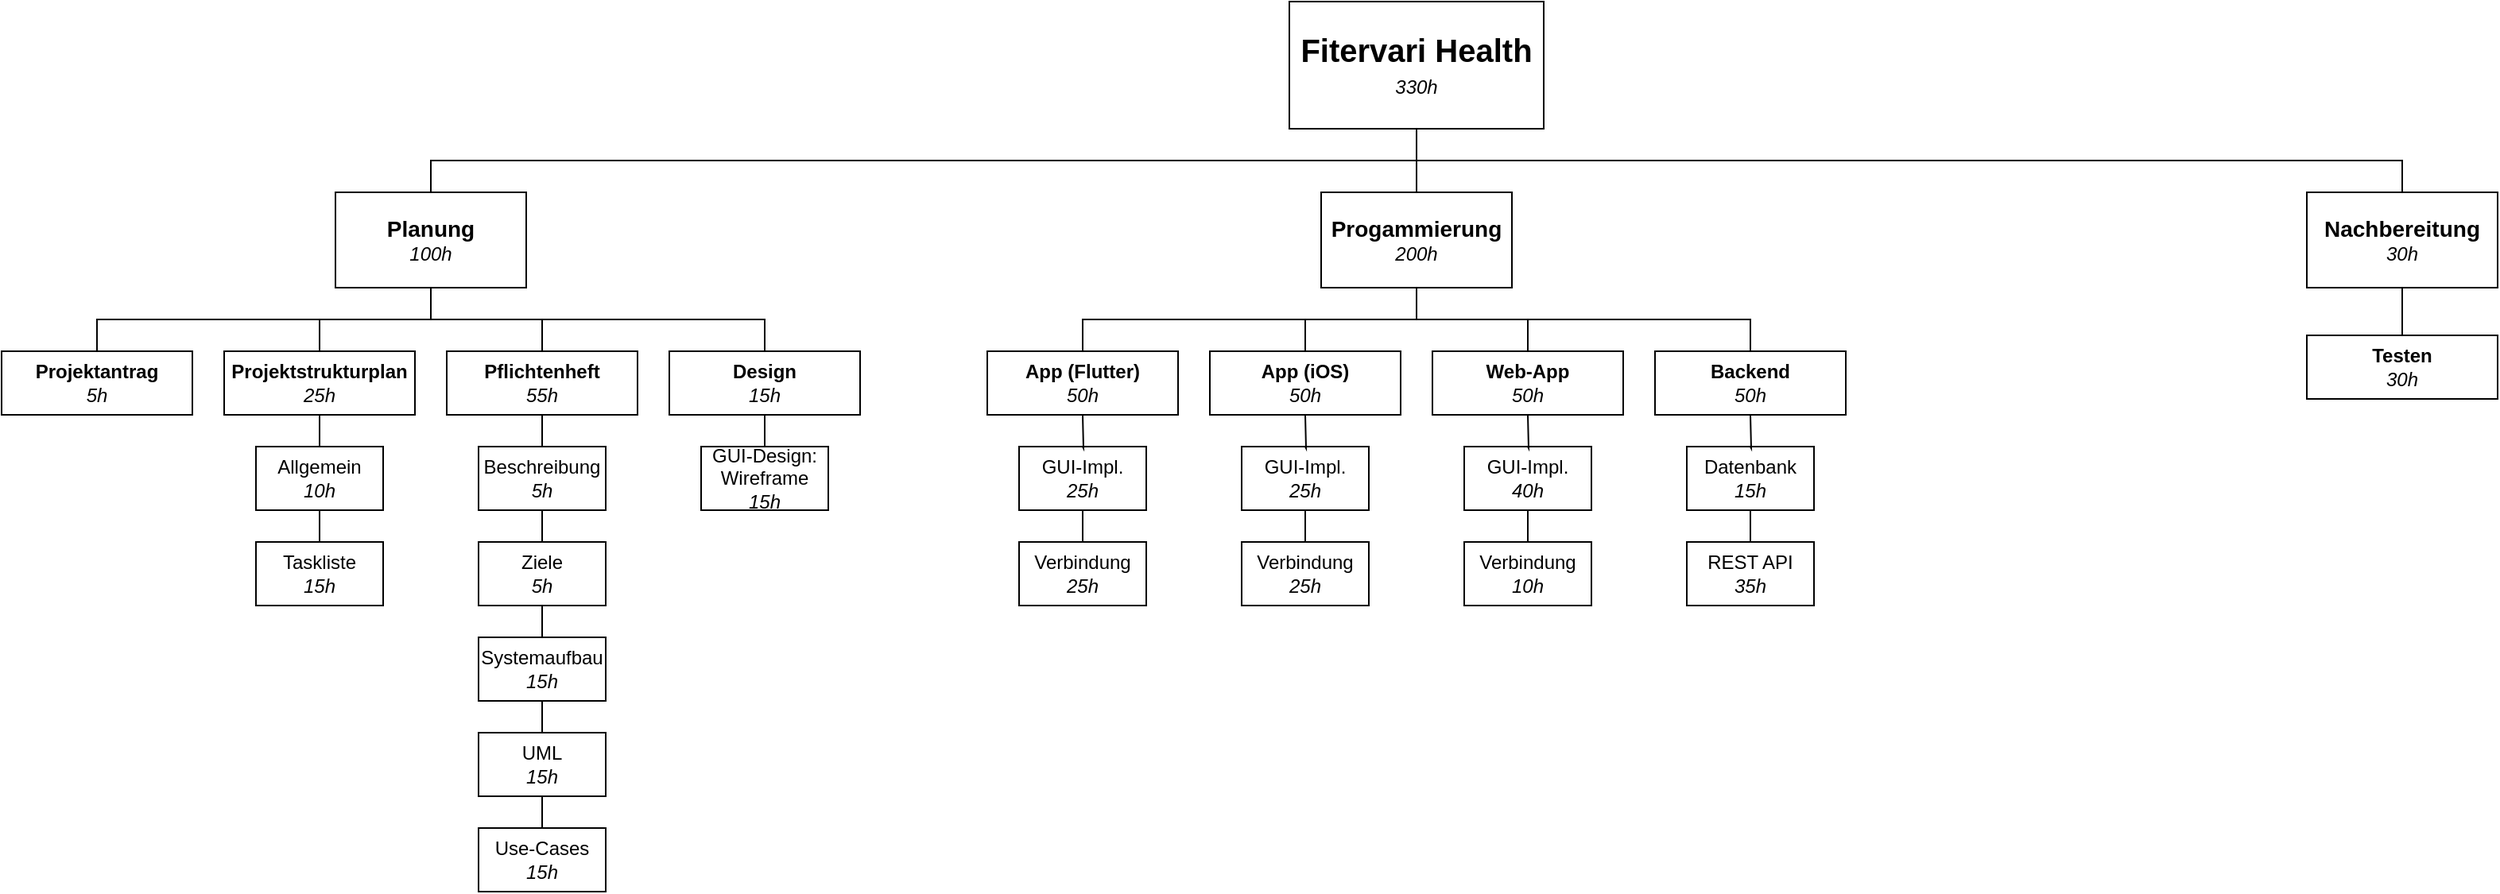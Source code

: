 <mxfile version="15.4.3" type="google"><diagram id="aeNpHqD3JUuauOMIu9Yj" name="Page-1"><mxGraphModel dx="5114" dy="1837" grid="1" gridSize="10" guides="1" tooltips="1" connect="1" arrows="1" fold="1" page="1" pageScale="1" pageWidth="1654" pageHeight="1169" math="0" shadow="0"><root><mxCell id="0"/><mxCell id="1" parent="0"/><mxCell id="Jv9iKbY3EDpl5c6I6ihh-16" style="edgeStyle=orthogonalEdgeStyle;rounded=0;orthogonalLoop=1;jettySize=auto;html=1;endArrow=none;endFill=0;" parent="1" source="Jv9iKbY3EDpl5c6I6ihh-19" target="Jv9iKbY3EDpl5c6I6ihh-29" edge="1"><mxGeometry relative="1" as="geometry"/></mxCell><mxCell id="Jv9iKbY3EDpl5c6I6ihh-17" style="edgeStyle=orthogonalEdgeStyle;rounded=0;orthogonalLoop=1;jettySize=auto;html=1;endArrow=none;endFill=0;" parent="1" source="Jv9iKbY3EDpl5c6I6ihh-19" target="Jv9iKbY3EDpl5c6I6ihh-45" edge="1"><mxGeometry relative="1" as="geometry"><Array as="points"><mxPoint x="-722" y="390"/><mxPoint x="-102" y="390"/></Array></mxGeometry></mxCell><mxCell id="Jv9iKbY3EDpl5c6I6ihh-18" style="edgeStyle=orthogonalEdgeStyle;rounded=0;orthogonalLoop=1;jettySize=auto;html=1;endArrow=none;endFill=0;" parent="1" source="Jv9iKbY3EDpl5c6I6ihh-19" target="Jv9iKbY3EDpl5c6I6ihh-24" edge="1"><mxGeometry relative="1" as="geometry"><Array as="points"><mxPoint x="-722" y="390"/><mxPoint x="-1342" y="390"/></Array></mxGeometry></mxCell><mxCell id="Jv9iKbY3EDpl5c6I6ihh-19" value="&lt;span style=&quot;font-size: 20px&quot;&gt;Fitervari Health&lt;/span&gt;&lt;br style=&quot;font-size: 16px&quot;&gt;&lt;span style=&quot;font-weight: normal&quot;&gt;&lt;i&gt;&lt;font style=&quot;font-size: 12px&quot;&gt;330h&lt;/font&gt;&lt;/i&gt;&lt;/span&gt;" style="rounded=0;whiteSpace=wrap;html=1;fontStyle=1;fontSize=16;" parent="1" vertex="1"><mxGeometry x="-802" y="290" width="160" height="80" as="geometry"/></mxCell><mxCell id="Jv9iKbY3EDpl5c6I6ihh-20" style="edgeStyle=orthogonalEdgeStyle;rounded=0;orthogonalLoop=1;jettySize=auto;html=1;endArrow=none;endFill=0;" parent="1" source="Jv9iKbY3EDpl5c6I6ihh-24" target="Jv9iKbY3EDpl5c6I6ihh-30" edge="1"><mxGeometry relative="1" as="geometry"><Array as="points"><mxPoint x="-1342" y="490"/><mxPoint x="-1552" y="490"/></Array></mxGeometry></mxCell><mxCell id="Jv9iKbY3EDpl5c6I6ihh-21" style="edgeStyle=orthogonalEdgeStyle;rounded=0;orthogonalLoop=1;jettySize=auto;html=1;endArrow=none;endFill=0;" parent="1" source="Jv9iKbY3EDpl5c6I6ihh-24" target="Jv9iKbY3EDpl5c6I6ihh-32" edge="1"><mxGeometry relative="1" as="geometry"/></mxCell><mxCell id="Jv9iKbY3EDpl5c6I6ihh-22" style="edgeStyle=orthogonalEdgeStyle;rounded=0;orthogonalLoop=1;jettySize=auto;html=1;endArrow=none;endFill=0;" parent="1" source="Jv9iKbY3EDpl5c6I6ihh-24" target="Jv9iKbY3EDpl5c6I6ihh-36" edge="1"><mxGeometry relative="1" as="geometry"/></mxCell><mxCell id="Jv9iKbY3EDpl5c6I6ihh-23" style="edgeStyle=orthogonalEdgeStyle;rounded=0;orthogonalLoop=1;jettySize=auto;html=1;endArrow=none;endFill=0;" parent="1" source="Jv9iKbY3EDpl5c6I6ihh-24" target="Jv9iKbY3EDpl5c6I6ihh-49" edge="1"><mxGeometry relative="1" as="geometry"><Array as="points"><mxPoint x="-1342" y="490"/><mxPoint x="-1132" y="490"/></Array></mxGeometry></mxCell><mxCell id="Jv9iKbY3EDpl5c6I6ihh-24" value="&lt;font style=&quot;font-size: 14px&quot;&gt;Planung&lt;/font&gt;&lt;br&gt;&lt;span style=&quot;font-weight: normal&quot;&gt;&lt;i&gt;100h&lt;/i&gt;&lt;/span&gt;" style="rounded=0;whiteSpace=wrap;html=1;fontStyle=1" parent="1" vertex="1"><mxGeometry x="-1402" y="410" width="120" height="60" as="geometry"/></mxCell><mxCell id="Jv9iKbY3EDpl5c6I6ihh-25" style="edgeStyle=orthogonalEdgeStyle;rounded=0;orthogonalLoop=1;jettySize=auto;html=1;endArrow=none;endFill=0;" parent="1" source="Jv9iKbY3EDpl5c6I6ihh-29" target="Jv9iKbY3EDpl5c6I6ihh-38" edge="1"><mxGeometry relative="1" as="geometry"><Array as="points"><mxPoint x="-722" y="490"/><mxPoint x="-932" y="490"/></Array></mxGeometry></mxCell><mxCell id="Jv9iKbY3EDpl5c6I6ihh-26" style="edgeStyle=orthogonalEdgeStyle;rounded=0;orthogonalLoop=1;jettySize=auto;html=1;endArrow=none;endFill=0;" parent="1" source="Jv9iKbY3EDpl5c6I6ihh-29" target="Jv9iKbY3EDpl5c6I6ihh-40" edge="1"><mxGeometry relative="1" as="geometry"/></mxCell><mxCell id="Jv9iKbY3EDpl5c6I6ihh-27" style="edgeStyle=orthogonalEdgeStyle;rounded=0;orthogonalLoop=1;jettySize=auto;html=1;endArrow=none;endFill=0;" parent="1" source="Jv9iKbY3EDpl5c6I6ihh-29" target="Jv9iKbY3EDpl5c6I6ihh-39" edge="1"><mxGeometry relative="1" as="geometry"/></mxCell><mxCell id="Jv9iKbY3EDpl5c6I6ihh-28" style="edgeStyle=orthogonalEdgeStyle;rounded=0;orthogonalLoop=1;jettySize=auto;html=1;endArrow=none;endFill=0;" parent="1" source="Jv9iKbY3EDpl5c6I6ihh-29" target="Jv9iKbY3EDpl5c6I6ihh-50" edge="1"><mxGeometry relative="1" as="geometry"><Array as="points"><mxPoint x="-722" y="490"/><mxPoint x="-512" y="490"/></Array></mxGeometry></mxCell><mxCell id="Jv9iKbY3EDpl5c6I6ihh-29" value="&lt;font style=&quot;font-size: 14px&quot;&gt;Progammierung&lt;/font&gt;&lt;br&gt;&lt;span style=&quot;font-weight: normal&quot;&gt;&lt;i&gt;200h&lt;/i&gt;&lt;/span&gt;" style="rounded=0;whiteSpace=wrap;html=1;fontStyle=1" parent="1" vertex="1"><mxGeometry x="-782" y="410" width="120" height="60" as="geometry"/></mxCell><mxCell id="Jv9iKbY3EDpl5c6I6ihh-30" value="&lt;span&gt;Projektantrag&lt;br&gt;&lt;i style=&quot;font-weight: normal&quot;&gt;5h&lt;/i&gt;&lt;br&gt;&lt;/span&gt;" style="rounded=0;whiteSpace=wrap;html=1;fontStyle=1" parent="1" vertex="1"><mxGeometry x="-1612" y="510" width="120" height="40" as="geometry"/></mxCell><mxCell id="Jv9iKbY3EDpl5c6I6ihh-31" style="edgeStyle=orthogonalEdgeStyle;rounded=0;orthogonalLoop=1;jettySize=auto;html=1;endArrow=none;endFill=0;" parent="1" source="Jv9iKbY3EDpl5c6I6ihh-32" target="Jv9iKbY3EDpl5c6I6ihh-76" edge="1"><mxGeometry relative="1" as="geometry"/></mxCell><mxCell id="Jv9iKbY3EDpl5c6I6ihh-32" value="&lt;span&gt;Projektstrukturplan&lt;br&gt;&lt;i style=&quot;font-weight: normal&quot;&gt;25h&lt;/i&gt;&lt;br&gt;&lt;/span&gt;" style="rounded=0;whiteSpace=wrap;html=1;fontStyle=1" parent="1" vertex="1"><mxGeometry x="-1472" y="510" width="120" height="40" as="geometry"/></mxCell><mxCell id="Jv9iKbY3EDpl5c6I6ihh-35" value="" style="edgeStyle=orthogonalEdgeStyle;rounded=0;orthogonalLoop=1;jettySize=auto;html=1;endArrow=none;endFill=0;" parent="1" source="Jv9iKbY3EDpl5c6I6ihh-36" target="Jv9iKbY3EDpl5c6I6ihh-48" edge="1"><mxGeometry relative="1" as="geometry"/></mxCell><mxCell id="Jv9iKbY3EDpl5c6I6ihh-36" value="&lt;span&gt;Pflichtenheft&lt;br&gt;&lt;i style=&quot;font-weight: normal&quot;&gt;55h&lt;/i&gt;&lt;br&gt;&lt;/span&gt;" style="rounded=0;whiteSpace=wrap;html=1;fontStyle=1" parent="1" vertex="1"><mxGeometry x="-1332" y="510" width="120" height="40" as="geometry"/></mxCell><mxCell id="Jv9iKbY3EDpl5c6I6ihh-38" value="App (Flutter)&lt;br&gt;&lt;span style=&quot;font-weight: normal&quot;&gt;&lt;i&gt;50h&lt;/i&gt;&lt;/span&gt;" style="rounded=0;whiteSpace=wrap;html=1;fontStyle=1" parent="1" vertex="1"><mxGeometry x="-992" y="510" width="120" height="40" as="geometry"/></mxCell><mxCell id="Jv9iKbY3EDpl5c6I6ihh-39" value="Web-App&lt;br&gt;&lt;span style=&quot;font-weight: normal&quot;&gt;&lt;i&gt;50h&lt;/i&gt;&lt;/span&gt;" style="rounded=0;whiteSpace=wrap;html=1;fontStyle=1" parent="1" vertex="1"><mxGeometry x="-712" y="510" width="120" height="40" as="geometry"/></mxCell><mxCell id="Jv9iKbY3EDpl5c6I6ihh-40" value="App (iOS)&lt;br&gt;&lt;span style=&quot;font-weight: normal&quot;&gt;&lt;i&gt;50h&lt;/i&gt;&lt;/span&gt;" style="rounded=0;whiteSpace=wrap;html=1;fontStyle=1" parent="1" vertex="1"><mxGeometry x="-852" y="510" width="120" height="40" as="geometry"/></mxCell><mxCell id="Jv9iKbY3EDpl5c6I6ihh-41" value="" style="edgeStyle=orthogonalEdgeStyle;rounded=0;orthogonalLoop=1;jettySize=auto;html=1;endArrow=none;endFill=0;" parent="1" source="Jv9iKbY3EDpl5c6I6ihh-42" target="Jv9iKbY3EDpl5c6I6ihh-56" edge="1"><mxGeometry relative="1" as="geometry"/></mxCell><mxCell id="Jv9iKbY3EDpl5c6I6ihh-42" value="UML&lt;br&gt;&lt;i&gt;15h&lt;/i&gt;" style="rounded=0;whiteSpace=wrap;html=1;" parent="1" vertex="1"><mxGeometry x="-1312" y="750" width="80" height="40" as="geometry"/></mxCell><mxCell id="Jv9iKbY3EDpl5c6I6ihh-44" style="edgeStyle=orthogonalEdgeStyle;rounded=0;orthogonalLoop=1;jettySize=auto;html=1;endArrow=none;endFill=0;" parent="1" source="Jv9iKbY3EDpl5c6I6ihh-45" target="Jv9iKbY3EDpl5c6I6ihh-88" edge="1"><mxGeometry relative="1" as="geometry"/></mxCell><mxCell id="Jv9iKbY3EDpl5c6I6ihh-45" value="&lt;font&gt;&lt;span style=&quot;font-size: 14px&quot;&gt;Nachbereitung&lt;/span&gt;&lt;br&gt;&lt;span style=&quot;font-weight: normal&quot;&gt;&lt;i&gt;&lt;font style=&quot;font-size: 12px&quot;&gt;30h&lt;/font&gt;&lt;/i&gt;&lt;/span&gt;&lt;br&gt;&lt;/font&gt;" style="rounded=0;whiteSpace=wrap;html=1;fontStyle=1" parent="1" vertex="1"><mxGeometry x="-162" y="410" width="120" height="60" as="geometry"/></mxCell><mxCell id="Jv9iKbY3EDpl5c6I6ihh-46" value="&lt;span&gt;Taskliste&lt;br&gt;&lt;i&gt;15h&lt;/i&gt;&lt;br&gt;&lt;/span&gt;" style="rounded=0;whiteSpace=wrap;html=1;" parent="1" vertex="1"><mxGeometry x="-1452" y="630" width="80" height="40" as="geometry"/></mxCell><mxCell id="Jv9iKbY3EDpl5c6I6ihh-47" style="edgeStyle=orthogonalEdgeStyle;rounded=0;orthogonalLoop=1;jettySize=auto;html=1;endArrow=none;endFill=0;" parent="1" source="Jv9iKbY3EDpl5c6I6ihh-48" target="Jv9iKbY3EDpl5c6I6ihh-55" edge="1"><mxGeometry relative="1" as="geometry"/></mxCell><mxCell id="Jv9iKbY3EDpl5c6I6ihh-48" value="Beschreibung&lt;br&gt;&lt;i&gt;5h&lt;/i&gt;" style="rounded=0;whiteSpace=wrap;html=1;" parent="1" vertex="1"><mxGeometry x="-1312" y="570" width="80" height="40" as="geometry"/></mxCell><mxCell id="Jv9iKbY3EDpl5c6I6ihh-49" value="&lt;span&gt;Design&lt;br&gt;&lt;i style=&quot;font-weight: normal&quot;&gt;15h&lt;/i&gt;&lt;br&gt;&lt;/span&gt;" style="rounded=0;whiteSpace=wrap;html=1;fontStyle=1" parent="1" vertex="1"><mxGeometry x="-1192" y="510" width="120" height="40" as="geometry"/></mxCell><mxCell id="Jv9iKbY3EDpl5c6I6ihh-50" value="Backend&lt;br&gt;&lt;span style=&quot;font-weight: normal&quot;&gt;&lt;i&gt;50h&lt;/i&gt;&lt;/span&gt;" style="rounded=0;whiteSpace=wrap;html=1;fontStyle=1" parent="1" vertex="1"><mxGeometry x="-572" y="510" width="120" height="40" as="geometry"/></mxCell><mxCell id="Jv9iKbY3EDpl5c6I6ihh-51" style="edgeStyle=orthogonalEdgeStyle;rounded=0;orthogonalLoop=1;jettySize=auto;html=1;endArrow=none;endFill=0;" parent="1" source="Jv9iKbY3EDpl5c6I6ihh-49" target="Jv9iKbY3EDpl5c6I6ihh-53" edge="1"><mxGeometry relative="1" as="geometry"><mxPoint x="-1132" y="610" as="sourcePoint"/></mxGeometry></mxCell><mxCell id="Jv9iKbY3EDpl5c6I6ihh-53" value="&lt;span&gt;GUI-Design: Wireframe&lt;br&gt;&lt;i&gt;15h&lt;/i&gt;&lt;br&gt;&lt;/span&gt;" style="rounded=0;whiteSpace=wrap;html=1;" parent="1" vertex="1"><mxGeometry x="-1172" y="570" width="80" height="40" as="geometry"/></mxCell><mxCell id="Jv9iKbY3EDpl5c6I6ihh-54" style="edgeStyle=orthogonalEdgeStyle;rounded=0;orthogonalLoop=1;jettySize=auto;html=1;endArrow=none;endFill=0;" parent="1" source="Jv9iKbY3EDpl5c6I6ihh-55" target="Jv9iKbY3EDpl5c6I6ihh-72" edge="1"><mxGeometry relative="1" as="geometry"/></mxCell><mxCell id="Jv9iKbY3EDpl5c6I6ihh-55" value="Ziele&lt;br&gt;&lt;i&gt;5h&lt;/i&gt;" style="rounded=0;whiteSpace=wrap;html=1;" parent="1" vertex="1"><mxGeometry x="-1312" y="630" width="80" height="40" as="geometry"/></mxCell><mxCell id="Jv9iKbY3EDpl5c6I6ihh-56" value="Use-Cases&lt;br&gt;&lt;i&gt;15h&lt;/i&gt;" style="rounded=0;whiteSpace=wrap;html=1;" parent="1" vertex="1"><mxGeometry x="-1312" y="810" width="80" height="40" as="geometry"/></mxCell><mxCell id="Jv9iKbY3EDpl5c6I6ihh-59" style="edgeStyle=orthogonalEdgeStyle;rounded=0;orthogonalLoop=1;jettySize=auto;html=1;endArrow=none;endFill=0;" parent="1" source="Jv9iKbY3EDpl5c6I6ihh-60" target="Jv9iKbY3EDpl5c6I6ihh-61" edge="1"><mxGeometry relative="1" as="geometry"/></mxCell><mxCell id="Jv9iKbY3EDpl5c6I6ihh-60" value="GUI-Impl.&lt;br&gt;&lt;i&gt;25h&lt;/i&gt;" style="rounded=0;whiteSpace=wrap;html=1;" parent="1" vertex="1"><mxGeometry x="-972" y="570" width="80" height="40" as="geometry"/></mxCell><mxCell id="Jv9iKbY3EDpl5c6I6ihh-61" value="Verbindung&lt;br&gt;&lt;i&gt;25h&lt;/i&gt;" style="rounded=0;whiteSpace=wrap;html=1;" parent="1" vertex="1"><mxGeometry x="-972" y="630" width="80" height="40" as="geometry"/></mxCell><mxCell id="Jv9iKbY3EDpl5c6I6ihh-62" style="edgeStyle=orthogonalEdgeStyle;rounded=0;orthogonalLoop=1;jettySize=auto;html=1;endArrow=none;endFill=0;" parent="1" source="Jv9iKbY3EDpl5c6I6ihh-63" target="Jv9iKbY3EDpl5c6I6ihh-64" edge="1"><mxGeometry relative="1" as="geometry"/></mxCell><mxCell id="Jv9iKbY3EDpl5c6I6ihh-63" value="GUI-Impl.&lt;br&gt;&lt;i&gt;25h&lt;/i&gt;" style="rounded=0;whiteSpace=wrap;html=1;" parent="1" vertex="1"><mxGeometry x="-832" y="570" width="80" height="40" as="geometry"/></mxCell><mxCell id="Jv9iKbY3EDpl5c6I6ihh-64" value="Verbindung&lt;br&gt;&lt;i&gt;25h&lt;/i&gt;" style="rounded=0;whiteSpace=wrap;html=1;" parent="1" vertex="1"><mxGeometry x="-832" y="630" width="80" height="40" as="geometry"/></mxCell><mxCell id="Jv9iKbY3EDpl5c6I6ihh-65" style="edgeStyle=orthogonalEdgeStyle;rounded=0;orthogonalLoop=1;jettySize=auto;html=1;endArrow=none;endFill=0;" parent="1" source="Jv9iKbY3EDpl5c6I6ihh-66" target="Jv9iKbY3EDpl5c6I6ihh-67" edge="1"><mxGeometry relative="1" as="geometry"/></mxCell><mxCell id="Jv9iKbY3EDpl5c6I6ihh-66" value="GUI-Impl.&lt;br&gt;&lt;i&gt;40h&lt;/i&gt;" style="rounded=0;whiteSpace=wrap;html=1;" parent="1" vertex="1"><mxGeometry x="-692" y="570" width="80" height="40" as="geometry"/></mxCell><mxCell id="Jv9iKbY3EDpl5c6I6ihh-67" value="Verbindung&lt;br&gt;&lt;i&gt;10h&lt;/i&gt;" style="rounded=0;whiteSpace=wrap;html=1;" parent="1" vertex="1"><mxGeometry x="-692" y="630" width="80" height="40" as="geometry"/></mxCell><mxCell id="Jv9iKbY3EDpl5c6I6ihh-68" style="edgeStyle=orthogonalEdgeStyle;rounded=0;orthogonalLoop=1;jettySize=auto;html=1;endArrow=none;endFill=0;" parent="1" source="Jv9iKbY3EDpl5c6I6ihh-69" target="Jv9iKbY3EDpl5c6I6ihh-70" edge="1"><mxGeometry relative="1" as="geometry"/></mxCell><mxCell id="Jv9iKbY3EDpl5c6I6ihh-69" value="Datenbank&lt;br&gt;&lt;i&gt;15h&lt;/i&gt;" style="rounded=0;whiteSpace=wrap;html=1;" parent="1" vertex="1"><mxGeometry x="-552" y="570" width="80" height="40" as="geometry"/></mxCell><mxCell id="Jv9iKbY3EDpl5c6I6ihh-70" value="REST API&lt;br&gt;&lt;i&gt;35h&lt;/i&gt;" style="rounded=0;whiteSpace=wrap;html=1;" parent="1" vertex="1"><mxGeometry x="-552" y="630" width="80" height="40" as="geometry"/></mxCell><mxCell id="Jv9iKbY3EDpl5c6I6ihh-71" style="edgeStyle=orthogonalEdgeStyle;rounded=0;orthogonalLoop=1;jettySize=auto;html=1;endArrow=none;endFill=0;" parent="1" source="Jv9iKbY3EDpl5c6I6ihh-72" target="Jv9iKbY3EDpl5c6I6ihh-42" edge="1"><mxGeometry relative="1" as="geometry"/></mxCell><mxCell id="Jv9iKbY3EDpl5c6I6ihh-72" value="Systemaufbau&lt;br&gt;&lt;i&gt;15h&lt;/i&gt;" style="rounded=0;whiteSpace=wrap;html=1;" parent="1" vertex="1"><mxGeometry x="-1312" y="690" width="80" height="40" as="geometry"/></mxCell><mxCell id="Jv9iKbY3EDpl5c6I6ihh-75" style="edgeStyle=orthogonalEdgeStyle;rounded=0;orthogonalLoop=1;jettySize=auto;html=1;endArrow=none;endFill=0;" parent="1" source="Jv9iKbY3EDpl5c6I6ihh-76" target="Jv9iKbY3EDpl5c6I6ihh-46" edge="1"><mxGeometry relative="1" as="geometry"/></mxCell><mxCell id="Jv9iKbY3EDpl5c6I6ihh-76" value="&lt;span&gt;Allgemein&lt;br&gt;&lt;i&gt;10h&lt;/i&gt;&lt;br&gt;&lt;/span&gt;" style="rounded=0;whiteSpace=wrap;html=1;" parent="1" vertex="1"><mxGeometry x="-1452" y="570" width="80" height="40" as="geometry"/></mxCell><mxCell id="Jv9iKbY3EDpl5c6I6ihh-77" style="edgeStyle=orthogonalEdgeStyle;rounded=0;orthogonalLoop=1;jettySize=auto;html=1;endArrow=none;endFill=0;" parent="1" target="Jv9iKbY3EDpl5c6I6ihh-60" edge="1"><mxGeometry relative="1" as="geometry"><mxPoint x="-932" y="550" as="sourcePoint"/></mxGeometry></mxCell><mxCell id="Jv9iKbY3EDpl5c6I6ihh-80" style="edgeStyle=orthogonalEdgeStyle;rounded=0;orthogonalLoop=1;jettySize=auto;html=1;endArrow=none;endFill=0;" parent="1" target="Jv9iKbY3EDpl5c6I6ihh-63" edge="1"><mxGeometry relative="1" as="geometry"><mxPoint x="-792" y="550" as="sourcePoint"/></mxGeometry></mxCell><mxCell id="Jv9iKbY3EDpl5c6I6ihh-83" style="edgeStyle=orthogonalEdgeStyle;rounded=0;orthogonalLoop=1;jettySize=auto;html=1;endArrow=none;endFill=0;" parent="1" target="Jv9iKbY3EDpl5c6I6ihh-66" edge="1"><mxGeometry relative="1" as="geometry"><mxPoint x="-652" y="550" as="sourcePoint"/></mxGeometry></mxCell><mxCell id="Jv9iKbY3EDpl5c6I6ihh-86" style="edgeStyle=orthogonalEdgeStyle;rounded=0;orthogonalLoop=1;jettySize=auto;html=1;endArrow=none;endFill=0;" parent="1" target="Jv9iKbY3EDpl5c6I6ihh-69" edge="1"><mxGeometry relative="1" as="geometry"><mxPoint x="-512" y="550" as="sourcePoint"/></mxGeometry></mxCell><mxCell id="Jv9iKbY3EDpl5c6I6ihh-88" value="Testen&lt;br&gt;&lt;span style=&quot;font-weight: normal&quot;&gt;&lt;i&gt;30h&lt;/i&gt;&lt;/span&gt;" style="rounded=0;whiteSpace=wrap;html=1;fontStyle=1" parent="1" vertex="1"><mxGeometry x="-162" y="500" width="120" height="40" as="geometry"/></mxCell></root></mxGraphModel></diagram></mxfile>
